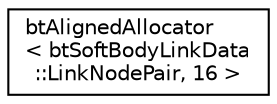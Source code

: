 digraph "Graphical Class Hierarchy"
{
  edge [fontname="Helvetica",fontsize="10",labelfontname="Helvetica",labelfontsize="10"];
  node [fontname="Helvetica",fontsize="10",shape=record];
  rankdir="LR";
  Node1 [label="btAlignedAllocator\l\< btSoftBodyLinkData\l::LinkNodePair, 16 \>",height=0.2,width=0.4,color="black", fillcolor="white", style="filled",URL="$classbt_aligned_allocator.html"];
}

